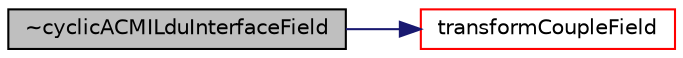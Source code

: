 digraph "~cyclicACMILduInterfaceField"
{
  bgcolor="transparent";
  edge [fontname="Helvetica",fontsize="10",labelfontname="Helvetica",labelfontsize="10"];
  node [fontname="Helvetica",fontsize="10",shape=record];
  rankdir="LR";
  Node9 [label="~cyclicACMILduInterfaceField",height=0.2,width=0.4,color="black", fillcolor="grey75", style="filled", fontcolor="black"];
  Node9 -> Node10 [color="midnightblue",fontsize="10",style="solid",fontname="Helvetica"];
  Node10 [label="transformCoupleField",height=0.2,width=0.4,color="red",URL="$a26045.html#af444eb11487cc65c3f7e9f29184aa5bc",tooltip="Transform given patch field. "];
}
